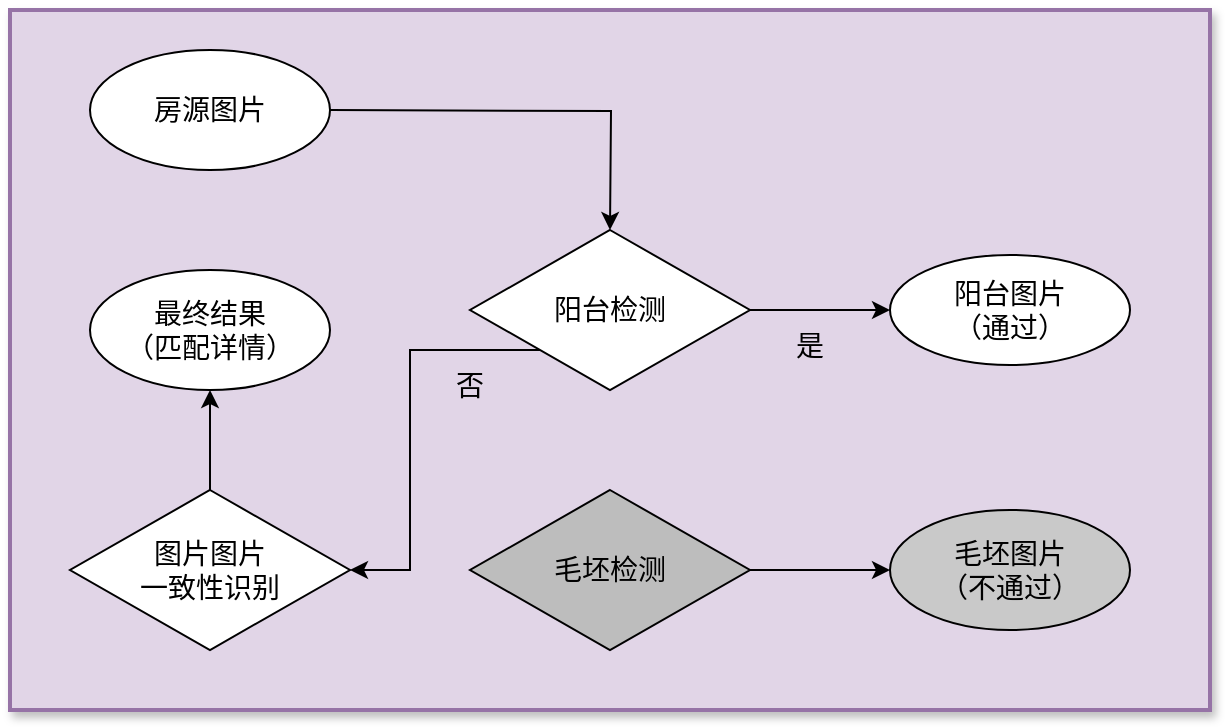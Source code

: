 <mxfile version="14.1.9" type="github"><diagram id="fu3fQR6_9AYIXKqkJ8H3" name="Page-1"><mxGraphModel dx="1298" dy="688" grid="1" gridSize="10" guides="1" tooltips="1" connect="1" arrows="1" fold="1" page="1" pageScale="1" pageWidth="827" pageHeight="1169" math="0" shadow="0"><root><mxCell id="0"/><mxCell id="1" parent="0"/><mxCell id="__G2gf2v7yFdPr1HupjD-23" value="" style="rounded=0;whiteSpace=wrap;html=1;fillColor=#e1d5e7;strokeColor=#9673a6;strokeWidth=2;perimeterSpacing=1;shadow=1;glass=0;sketch=0;" parent="1" vertex="1"><mxGeometry x="50" y="30" width="600" height="350" as="geometry"/></mxCell><mxCell id="__G2gf2v7yFdPr1HupjD-4" style="edgeStyle=orthogonalEdgeStyle;rounded=0;orthogonalLoop=1;jettySize=auto;html=1;entryX=0.5;entryY=0;entryDx=0;entryDy=0;" parent="1" edge="1"><mxGeometry relative="1" as="geometry"><mxPoint x="210" y="80" as="sourcePoint"/><mxPoint x="350" y="140" as="targetPoint"/></mxGeometry></mxCell><mxCell id="p7-NbSH5UZ0SWltuhKn1-2" style="edgeStyle=orthogonalEdgeStyle;rounded=0;orthogonalLoop=1;jettySize=auto;html=1;exitX=1;exitY=0.5;exitDx=0;exitDy=0;entryX=0;entryY=0.5;entryDx=0;entryDy=0;" parent="1" source="__G2gf2v7yFdPr1HupjD-7" edge="1"><mxGeometry relative="1" as="geometry"><mxPoint x="490" y="180" as="targetPoint"/></mxGeometry></mxCell><mxCell id="p7-NbSH5UZ0SWltuhKn1-5" style="edgeStyle=orthogonalEdgeStyle;rounded=0;orthogonalLoop=1;jettySize=auto;html=1;exitX=0;exitY=1;exitDx=0;exitDy=0;entryX=1;entryY=0.5;entryDx=0;entryDy=0;" parent="1" source="__G2gf2v7yFdPr1HupjD-7" target="__G2gf2v7yFdPr1HupjD-19" edge="1"><mxGeometry relative="1" as="geometry"/></mxCell><mxCell id="__G2gf2v7yFdPr1HupjD-7" value="&lt;font style=&quot;font-size: 14px&quot;&gt;阳台检测&lt;/font&gt;" style="rhombus;whiteSpace=wrap;html=1;" parent="1" vertex="1"><mxGeometry x="280" y="140" width="140" height="80" as="geometry"/></mxCell><mxCell id="__G2gf2v7yFdPr1HupjD-11" value="" style="edgeStyle=orthogonalEdgeStyle;rounded=0;orthogonalLoop=1;jettySize=auto;html=1;entryX=0;entryY=0.5;entryDx=0;entryDy=0;" parent="1" source="__G2gf2v7yFdPr1HupjD-8" edge="1"><mxGeometry relative="1" as="geometry"><mxPoint x="490" y="310" as="targetPoint"/></mxGeometry></mxCell><mxCell id="__G2gf2v7yFdPr1HupjD-8" value="&lt;font style=&quot;font-size: 14px&quot;&gt;毛坯检测&lt;/font&gt;" style="rhombus;whiteSpace=wrap;html=1;fillColor=#BDBDBD;" parent="1" vertex="1"><mxGeometry x="280" y="270" width="140" height="80" as="geometry"/></mxCell><mxCell id="__G2gf2v7yFdPr1HupjD-14" value="&lt;font style=&quot;font-size: 14px&quot;&gt;是&lt;/font&gt;" style="text;html=1;strokeColor=none;fillColor=none;align=center;verticalAlign=middle;whiteSpace=wrap;rounded=0;" parent="1" vertex="1"><mxGeometry x="430" y="187.5" width="40" height="20" as="geometry"/></mxCell><mxCell id="__G2gf2v7yFdPr1HupjD-15" value="&lt;font style=&quot;font-size: 14px&quot;&gt;否&lt;/font&gt;" style="text;html=1;strokeColor=none;fillColor=none;align=center;verticalAlign=middle;whiteSpace=wrap;rounded=0;" parent="1" vertex="1"><mxGeometry x="260" y="207.5" width="40" height="20" as="geometry"/></mxCell><mxCell id="__G2gf2v7yFdPr1HupjD-16" value="&lt;font style=&quot;font-size: 14px&quot;&gt;毛坯图片&lt;br&gt;（不通过）&lt;/font&gt;" style="ellipse;whiteSpace=wrap;html=1;fillColor=#C9C9C9;" parent="1" vertex="1"><mxGeometry x="490" y="280" width="120" height="60" as="geometry"/></mxCell><mxCell id="__G2gf2v7yFdPr1HupjD-18" value="&lt;span style=&quot;font-size: 14px&quot;&gt;房源图片&lt;/span&gt;" style="ellipse;whiteSpace=wrap;html=1;" parent="1" vertex="1"><mxGeometry x="90" y="50" width="120" height="60" as="geometry"/></mxCell><mxCell id="__G2gf2v7yFdPr1HupjD-22" style="edgeStyle=orthogonalEdgeStyle;rounded=0;orthogonalLoop=1;jettySize=auto;html=1;exitX=0.5;exitY=0;exitDx=0;exitDy=0;" parent="1" source="__G2gf2v7yFdPr1HupjD-19" target="__G2gf2v7yFdPr1HupjD-21" edge="1"><mxGeometry relative="1" as="geometry"/></mxCell><mxCell id="__G2gf2v7yFdPr1HupjD-19" value="&lt;span style=&quot;font-size: 14px&quot;&gt;图片图片&lt;br&gt;一致性识别&lt;/span&gt;" style="rhombus;whiteSpace=wrap;html=1;" parent="1" vertex="1"><mxGeometry x="80" y="270" width="140" height="80" as="geometry"/></mxCell><mxCell id="__G2gf2v7yFdPr1HupjD-21" value="&lt;font style=&quot;font-size: 14px&quot;&gt;最终结果&lt;br&gt;（匹配详情）&lt;/font&gt;" style="ellipse;whiteSpace=wrap;html=1;" parent="1" vertex="1"><mxGeometry x="90" y="160" width="120" height="60" as="geometry"/></mxCell><mxCell id="p7-NbSH5UZ0SWltuhKn1-4" value="&lt;font style=&quot;font-size: 14px&quot;&gt;&lt;span&gt;阳台图片&lt;/span&gt;&lt;br&gt;&lt;span&gt;（通过）&lt;/span&gt;&lt;/font&gt;" style="ellipse;whiteSpace=wrap;html=1;" parent="1" vertex="1"><mxGeometry x="490" y="152.5" width="120" height="55" as="geometry"/></mxCell></root></mxGraphModel></diagram></mxfile>